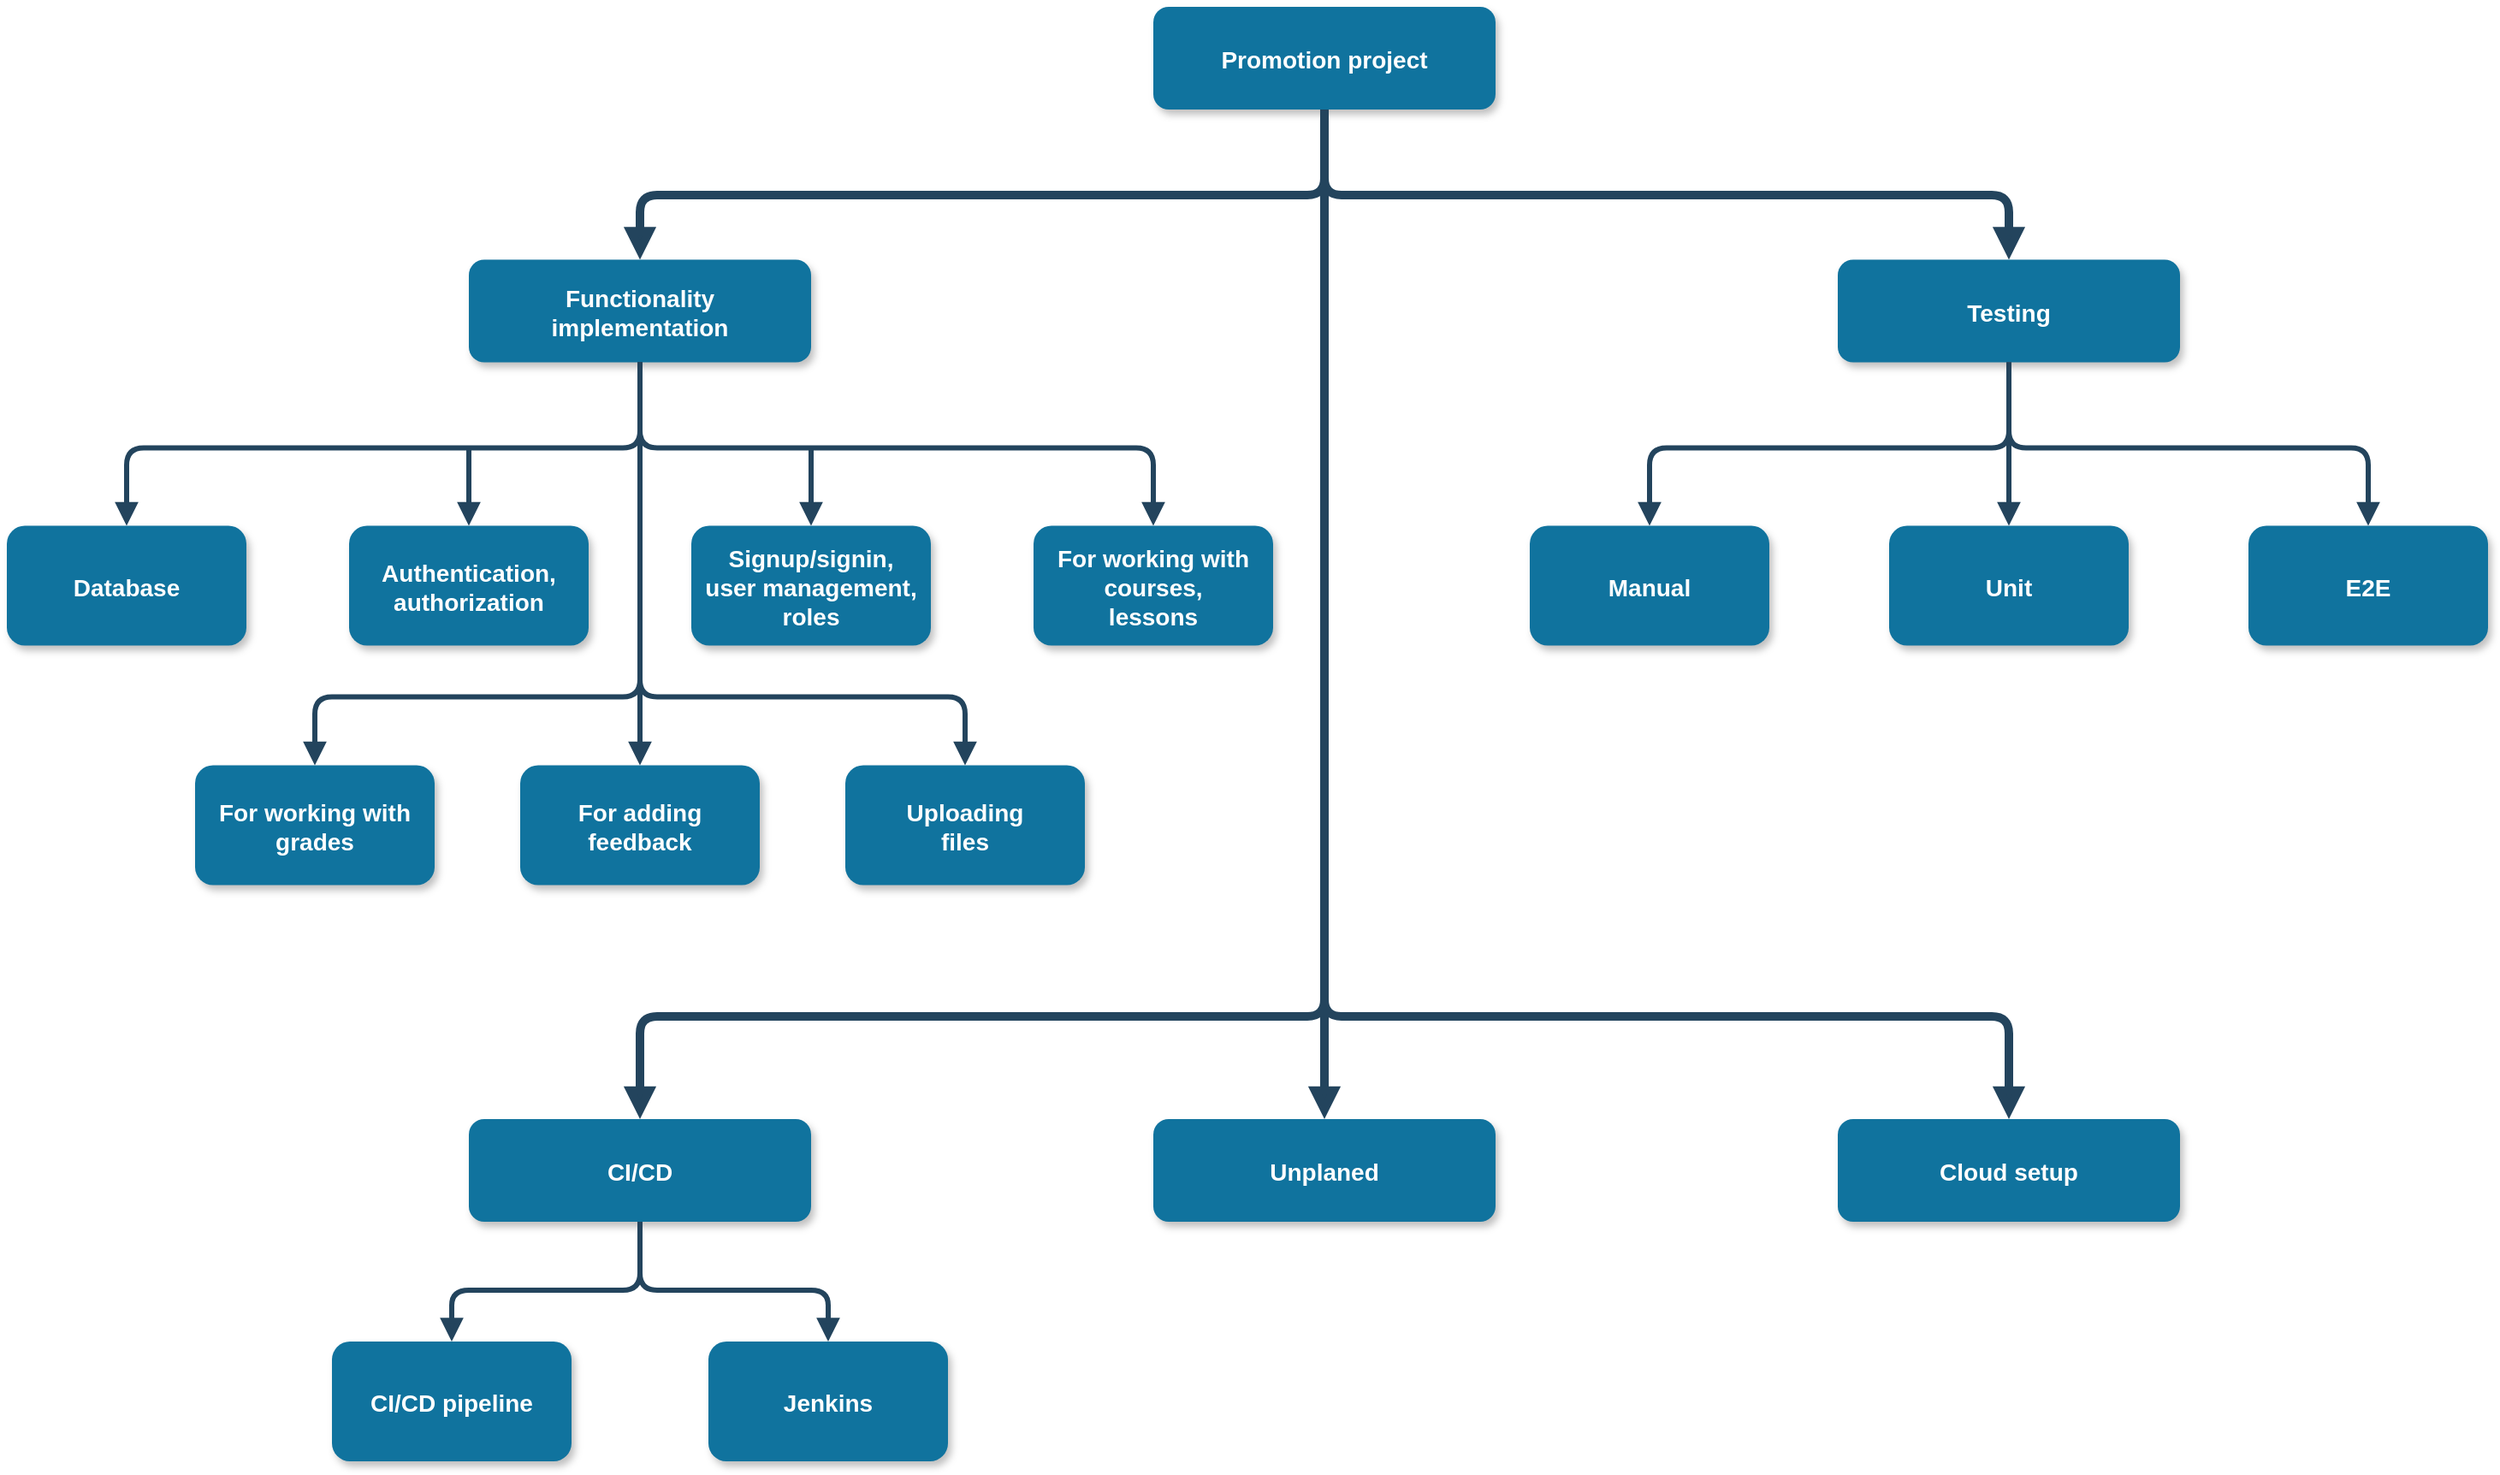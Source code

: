 <mxfile version="18.0.3" type="github">
  <diagram name="Page-1" id="97916047-d0de-89f5-080d-49f4d83e522f">
    <mxGraphModel dx="2720" dy="1546" grid="1" gridSize="10" guides="1" tooltips="1" connect="1" arrows="1" fold="1" page="1" pageScale="1.5" pageWidth="1169" pageHeight="827" background="none" math="0" shadow="0">
      <root>
        <mxCell id="0" />
        <mxCell id="1" parent="0" />
        <mxCell id="2" value="Promotion project" style="rounded=1;fillColor=#10739E;strokeColor=none;shadow=1;gradientColor=none;fontStyle=1;fontColor=#FFFFFF;fontSize=14;" parent="1" vertex="1">
          <mxGeometry x="860" y="170" width="200" height="60" as="geometry" />
        </mxCell>
        <mxCell id="4" value="Functionality &#xa;implementation" style="rounded=1;fillColor=#10739E;strokeColor=none;shadow=1;gradientColor=none;fontStyle=1;fontColor=#FFFFFF;fontSize=14;" parent="1" vertex="1">
          <mxGeometry x="460" y="317.75" width="200" height="60" as="geometry" />
        </mxCell>
        <mxCell id="5" value="CI/CD" style="rounded=1;fillColor=#10739E;strokeColor=none;shadow=1;gradientColor=none;fontStyle=1;fontColor=#FFFFFF;fontSize=14;" parent="1" vertex="1">
          <mxGeometry x="460" y="820" width="200" height="60" as="geometry" />
        </mxCell>
        <mxCell id="6" value="Cloud setup" style="rounded=1;fillColor=#10739E;strokeColor=none;shadow=1;gradientColor=none;fontStyle=1;fontColor=#FFFFFF;fontSize=14;" parent="1" vertex="1">
          <mxGeometry x="1260" y="820" width="200" height="60" as="geometry" />
        </mxCell>
        <mxCell id="18" value="Manual" style="rounded=1;fillColor=#10739E;strokeColor=none;shadow=1;gradientColor=none;fontStyle=1;fontColor=#FFFFFF;fontSize=14;" parent="1" vertex="1">
          <mxGeometry x="1080" y="473.25" width="140" height="70" as="geometry" />
        </mxCell>
        <mxCell id="30" value="" style="edgeStyle=elbowEdgeStyle;elbow=vertical;strokeWidth=5;endArrow=block;endFill=1;fontStyle=1;strokeColor=#23445D;exitX=0.5;exitY=1;exitDx=0;exitDy=0;entryX=0.5;entryY=0;entryDx=0;entryDy=0;" parent="1" source="2" target="lgOt8-nluyBLM5gNGaS2-56" edge="1">
          <mxGeometry x="230" y="-10" width="100" height="100" as="geometry">
            <mxPoint x="980" y="234.5" as="sourcePoint" />
            <mxPoint x="1600" y="480" as="targetPoint" />
            <Array as="points">
              <mxPoint x="1060" y="280" />
              <mxPoint x="1110" y="284.5" />
              <mxPoint x="980" y="274.5" />
              <mxPoint x="1070" y="294.5" />
              <mxPoint x="988" y="274.5" />
            </Array>
          </mxGeometry>
        </mxCell>
        <mxCell id="lgOt8-nluyBLM5gNGaS2-56" value="Testing" style="rounded=1;fillColor=#10739E;strokeColor=none;shadow=1;gradientColor=none;fontStyle=1;fontColor=#FFFFFF;fontSize=14;" parent="1" vertex="1">
          <mxGeometry x="1260" y="317.75" width="200" height="60" as="geometry" />
        </mxCell>
        <mxCell id="lgOt8-nluyBLM5gNGaS2-57" value="Unplaned" style="rounded=1;fillColor=#10739E;strokeColor=none;shadow=1;gradientColor=none;fontStyle=1;fontColor=#FFFFFF;fontSize=14;" parent="1" vertex="1">
          <mxGeometry x="860" y="820" width="200" height="60" as="geometry" />
        </mxCell>
        <mxCell id="lgOt8-nluyBLM5gNGaS2-62" value="" style="edgeStyle=elbowEdgeStyle;elbow=vertical;strokeWidth=5;endArrow=block;endFill=1;fontStyle=1;strokeColor=#23445D;exitX=0.5;exitY=1;exitDx=0;exitDy=0;entryX=0.5;entryY=0;entryDx=0;entryDy=0;" parent="1" target="4" edge="1" source="2">
          <mxGeometry x="159.57" y="-225.5" width="100" height="100" as="geometry">
            <mxPoint x="749.57" y="284.5" as="sourcePoint" />
            <mxPoint x="150" y="330" as="targetPoint" />
            <Array as="points">
              <mxPoint x="510" y="280" />
            </Array>
          </mxGeometry>
        </mxCell>
        <mxCell id="lgOt8-nluyBLM5gNGaS2-63" value="" style="edgeStyle=elbowEdgeStyle;elbow=vertical;strokeWidth=5;endArrow=block;endFill=1;fontStyle=1;strokeColor=#23445D;entryX=0.5;entryY=0;entryDx=0;entryDy=0;exitX=0.5;exitY=1;exitDx=0;exitDy=0;" parent="1" source="2" target="6" edge="1">
          <mxGeometry x="391.78" y="-225.5" width="100" height="100" as="geometry">
            <mxPoint x="981.78" y="284.5" as="sourcePoint" />
            <mxPoint x="982.21" y="324.5" as="targetPoint" />
            <Array as="points">
              <mxPoint x="980" y="760" />
              <mxPoint x="1070" y="690" />
            </Array>
          </mxGeometry>
        </mxCell>
        <mxCell id="lgOt8-nluyBLM5gNGaS2-66" value="" style="edgeStyle=elbowEdgeStyle;elbow=vertical;strokeWidth=3;endArrow=block;endFill=1;fontStyle=1;strokeColor=#23445D;exitX=0.5;exitY=1;exitDx=0;exitDy=0;entryX=0.5;entryY=0;entryDx=0;entryDy=0;" parent="1" source="lgOt8-nluyBLM5gNGaS2-56" target="18" edge="1">
          <mxGeometry x="489.5" y="-82.25" width="100" height="100" as="geometry">
            <mxPoint x="1359.5" y="427.75" as="sourcePoint" />
            <mxPoint x="1359.5" y="457.75" as="targetPoint" />
            <Array as="points">
              <mxPoint x="1260" y="427.75" />
              <mxPoint x="1260" y="437.75" />
              <mxPoint x="1340" y="427.75" />
              <mxPoint x="1280" y="447.75" />
            </Array>
          </mxGeometry>
        </mxCell>
        <mxCell id="lgOt8-nluyBLM5gNGaS2-68" value="Unit" style="rounded=1;fillColor=#10739E;strokeColor=none;shadow=1;gradientColor=none;fontStyle=1;fontColor=#FFFFFF;fontSize=14;" parent="1" vertex="1">
          <mxGeometry x="1290" y="473.25" width="140" height="70" as="geometry" />
        </mxCell>
        <mxCell id="lgOt8-nluyBLM5gNGaS2-69" value="E2E" style="rounded=1;fillColor=#10739E;strokeColor=none;shadow=1;gradientColor=none;fontStyle=1;fontColor=#FFFFFF;fontSize=14;" parent="1" vertex="1">
          <mxGeometry x="1500" y="473.25" width="140" height="70" as="geometry" />
        </mxCell>
        <mxCell id="lgOt8-nluyBLM5gNGaS2-70" value="" style="edgeStyle=elbowEdgeStyle;elbow=vertical;strokeWidth=3;endArrow=block;endFill=1;fontStyle=1;strokeColor=#23445D;exitX=0.5;exitY=1;exitDx=0;exitDy=0;entryX=0.5;entryY=0;entryDx=0;entryDy=0;" parent="1" source="lgOt8-nluyBLM5gNGaS2-56" target="lgOt8-nluyBLM5gNGaS2-69" edge="1">
          <mxGeometry x="499.5" y="-72.25" width="100" height="100" as="geometry">
            <mxPoint x="1370" y="437.75" as="sourcePoint" />
            <mxPoint x="1550" y="467.75" as="targetPoint" />
            <Array as="points">
              <mxPoint x="1410" y="427.75" />
              <mxPoint x="1450" y="447.75" />
            </Array>
          </mxGeometry>
        </mxCell>
        <mxCell id="lgOt8-nluyBLM5gNGaS2-71" value="" style="edgeStyle=elbowEdgeStyle;elbow=vertical;strokeWidth=3;endArrow=block;endFill=1;fontStyle=1;strokeColor=#23445D;exitX=0.5;exitY=1;exitDx=0;exitDy=0;entryX=0.5;entryY=0;entryDx=0;entryDy=0;" parent="1" source="lgOt8-nluyBLM5gNGaS2-56" target="lgOt8-nluyBLM5gNGaS2-68" edge="1">
          <mxGeometry x="769.76" y="-72.25" width="100" height="100" as="geometry">
            <mxPoint x="1359.76" y="437.75" as="sourcePoint" />
            <mxPoint x="1360" y="457.75" as="targetPoint" />
            <Array as="points">
              <mxPoint x="1360" y="407.75" />
            </Array>
          </mxGeometry>
        </mxCell>
        <mxCell id="lgOt8-nluyBLM5gNGaS2-72" value="Database" style="rounded=1;fillColor=#10739E;strokeColor=none;shadow=1;gradientColor=none;fontStyle=1;fontColor=#FFFFFF;fontSize=14;" parent="1" vertex="1">
          <mxGeometry x="190" y="473.25" width="140" height="70" as="geometry" />
        </mxCell>
        <mxCell id="lgOt8-nluyBLM5gNGaS2-73" value="Signup/signin,&#xa;user management,&#xa;roles" style="rounded=1;fillColor=#10739E;strokeColor=none;shadow=1;gradientColor=none;fontStyle=1;fontColor=#FFFFFF;fontSize=14;" parent="1" vertex="1">
          <mxGeometry x="590" y="473.25" width="140" height="70" as="geometry" />
        </mxCell>
        <mxCell id="lgOt8-nluyBLM5gNGaS2-74" value="Authentication,&#xa;authorization" style="rounded=1;fillColor=#10739E;strokeColor=none;shadow=1;gradientColor=none;fontStyle=1;fontColor=#FFFFFF;fontSize=14;" parent="1" vertex="1">
          <mxGeometry x="390" y="473.25" width="140" height="70" as="geometry" />
        </mxCell>
        <mxCell id="lgOt8-nluyBLM5gNGaS2-75" value="For working with&#xa;courses,&#xa;lessons" style="rounded=1;fillColor=#10739E;strokeColor=none;shadow=1;gradientColor=none;fontStyle=1;fontColor=#FFFFFF;fontSize=14;" parent="1" vertex="1">
          <mxGeometry x="790" y="473.25" width="140" height="70" as="geometry" />
        </mxCell>
        <mxCell id="lgOt8-nluyBLM5gNGaS2-76" value="Uploading&#xa;files" style="rounded=1;fillColor=#10739E;strokeColor=none;shadow=1;gradientColor=none;fontStyle=1;fontColor=#FFFFFF;fontSize=14;" parent="1" vertex="1">
          <mxGeometry x="680" y="613.25" width="140" height="70" as="geometry" />
        </mxCell>
        <mxCell id="lgOt8-nluyBLM5gNGaS2-77" value="For working with&#xa;grades" style="rounded=1;fillColor=#10739E;strokeColor=none;shadow=1;gradientColor=none;fontStyle=1;fontColor=#FFFFFF;fontSize=14;" parent="1" vertex="1">
          <mxGeometry x="300" y="613.25" width="140" height="70" as="geometry" />
        </mxCell>
        <mxCell id="lgOt8-nluyBLM5gNGaS2-78" value="" style="edgeStyle=elbowEdgeStyle;elbow=vertical;strokeWidth=3;endArrow=block;endFill=1;fontStyle=1;strokeColor=#23445D;exitX=0.5;exitY=1;exitDx=0;exitDy=0;entryX=0.5;entryY=0;entryDx=0;entryDy=0;" parent="1" source="4" target="lgOt8-nluyBLM5gNGaS2-72" edge="1">
          <mxGeometry x="-310.5" y="-116.75" width="100" height="100" as="geometry">
            <mxPoint x="560" y="383.25" as="sourcePoint" />
            <mxPoint x="400" y="478.75" as="targetPoint" />
            <Array as="points">
              <mxPoint x="440" y="427.75" />
              <mxPoint x="480" y="433.25" />
            </Array>
          </mxGeometry>
        </mxCell>
        <mxCell id="lgOt8-nluyBLM5gNGaS2-79" value="" style="edgeStyle=elbowEdgeStyle;elbow=vertical;strokeWidth=3;endArrow=block;endFill=1;fontStyle=1;strokeColor=#23445D;entryX=0.5;entryY=0;entryDx=0;entryDy=0;" parent="1" target="lgOt8-nluyBLM5gNGaS2-74" edge="1">
          <mxGeometry x="-120.34" y="-76.75" width="100" height="100" as="geometry">
            <mxPoint x="460" y="428" as="sourcePoint" />
            <mxPoint x="470" y="463.25" as="targetPoint" />
          </mxGeometry>
        </mxCell>
        <mxCell id="lgOt8-nluyBLM5gNGaS2-80" value="" style="edgeStyle=elbowEdgeStyle;elbow=vertical;strokeWidth=3;endArrow=block;endFill=1;fontStyle=1;strokeColor=#23445D;exitX=0.5;exitY=1;exitDx=0;exitDy=0;entryX=0.5;entryY=0;entryDx=0;entryDy=0;" parent="1" source="4" target="lgOt8-nluyBLM5gNGaS2-75" edge="1">
          <mxGeometry x="-40.5" y="-101.25" width="100" height="100" as="geometry">
            <mxPoint x="830" y="393.25" as="sourcePoint" />
            <mxPoint x="850" y="463.25" as="targetPoint" />
            <Array as="points">
              <mxPoint x="770" y="427.75" />
              <mxPoint x="710" y="433.25" />
            </Array>
          </mxGeometry>
        </mxCell>
        <mxCell id="lgOt8-nluyBLM5gNGaS2-81" value="" style="edgeStyle=elbowEdgeStyle;elbow=vertical;strokeWidth=3;endArrow=block;endFill=1;fontStyle=1;strokeColor=#23445D;entryX=0.5;entryY=0;entryDx=0;entryDy=0;" parent="1" target="lgOt8-nluyBLM5gNGaS2-73" edge="1">
          <mxGeometry x="79.66" y="-76.75" width="100" height="100" as="geometry">
            <mxPoint x="660" y="428" as="sourcePoint" />
            <mxPoint x="670" y="463.25" as="targetPoint" />
          </mxGeometry>
        </mxCell>
        <mxCell id="lgOt8-nluyBLM5gNGaS2-82" value="" style="edgeStyle=elbowEdgeStyle;elbow=vertical;strokeWidth=3;endArrow=block;endFill=1;fontStyle=1;strokeColor=#23445D;exitX=0.5;exitY=1;exitDx=0;exitDy=0;entryX=0.5;entryY=0;entryDx=0;entryDy=0;" parent="1" source="4" target="lgOt8-nluyBLM5gNGaS2-77" edge="1">
          <mxGeometry x="-30.34" y="-46.75" width="100" height="100" as="geometry">
            <mxPoint x="559.66" y="463.25" as="sourcePoint" />
            <mxPoint x="530" y="583.25" as="targetPoint" />
            <Array as="points">
              <mxPoint x="560" y="573.25" />
            </Array>
          </mxGeometry>
        </mxCell>
        <mxCell id="lgOt8-nluyBLM5gNGaS2-83" value="" style="edgeStyle=elbowEdgeStyle;elbow=vertical;strokeWidth=3;endArrow=block;endFill=1;fontStyle=1;strokeColor=#23445D;exitX=0.5;exitY=1;exitDx=0;exitDy=0;entryX=0.5;entryY=0;entryDx=0;entryDy=0;" parent="1" source="4" target="lgOt8-nluyBLM5gNGaS2-76" edge="1">
          <mxGeometry x="9.66" y="-21.25" width="100" height="100" as="geometry">
            <mxPoint x="600" y="403.25" as="sourcePoint" />
            <mxPoint x="710" y="583.25" as="targetPoint" />
            <Array as="points">
              <mxPoint x="630" y="573.25" />
            </Array>
          </mxGeometry>
        </mxCell>
        <mxCell id="lgOt8-nluyBLM5gNGaS2-84" value="For adding &#xa;feedback" style="rounded=1;fillColor=#10739E;strokeColor=none;shadow=1;gradientColor=none;fontStyle=1;fontColor=#FFFFFF;fontSize=14;" parent="1" vertex="1">
          <mxGeometry x="490" y="613.25" width="140" height="70" as="geometry" />
        </mxCell>
        <mxCell id="lgOt8-nluyBLM5gNGaS2-85" value="" style="edgeStyle=elbowEdgeStyle;elbow=vertical;strokeWidth=3;endArrow=block;endFill=1;fontStyle=1;strokeColor=#23445D;entryX=0.5;entryY=0;entryDx=0;entryDy=0;exitX=0.5;exitY=1;exitDx=0;exitDy=0;" parent="1" source="4" target="lgOt8-nluyBLM5gNGaS2-84" edge="1">
          <mxGeometry x="-30.21" y="53.25" width="100" height="100" as="geometry">
            <mxPoint x="559.79" y="563.25" as="sourcePoint" />
            <mxPoint x="560.13" y="603.25" as="targetPoint" />
          </mxGeometry>
        </mxCell>
        <mxCell id="9EEQ3FYE2I2rKsq-IMvb-32" value="CI/CD pipeline" style="rounded=1;fillColor=#10739E;strokeColor=none;shadow=1;gradientColor=none;fontStyle=1;fontColor=#FFFFFF;fontSize=14;" vertex="1" parent="1">
          <mxGeometry x="380" y="950" width="140" height="70" as="geometry" />
        </mxCell>
        <mxCell id="9EEQ3FYE2I2rKsq-IMvb-33" value="Jenkins" style="rounded=1;fillColor=#10739E;strokeColor=none;shadow=1;gradientColor=none;fontStyle=1;fontColor=#FFFFFF;fontSize=14;" vertex="1" parent="1">
          <mxGeometry x="600" y="950" width="140" height="70" as="geometry" />
        </mxCell>
        <mxCell id="9EEQ3FYE2I2rKsq-IMvb-35" value="" style="edgeStyle=elbowEdgeStyle;elbow=vertical;strokeWidth=5;endArrow=block;endFill=1;fontStyle=1;strokeColor=#23445D;exitX=0.5;exitY=1;exitDx=0;exitDy=0;entryX=0.5;entryY=0;entryDx=0;entryDy=0;" edge="1" parent="1" source="2" target="5">
          <mxGeometry x="89.5" y="280" width="100" height="100" as="geometry">
            <mxPoint x="960" y="740" as="sourcePoint" />
            <mxPoint x="800" y="835.5" as="targetPoint" />
            <Array as="points">
              <mxPoint x="760" y="760" />
              <mxPoint x="860" y="800" />
              <mxPoint x="940" y="790" />
              <mxPoint x="880" y="810" />
            </Array>
          </mxGeometry>
        </mxCell>
        <mxCell id="9EEQ3FYE2I2rKsq-IMvb-36" value="" style="edgeStyle=elbowEdgeStyle;elbow=vertical;strokeWidth=5;endArrow=block;endFill=1;fontStyle=1;strokeColor=#23445D;exitX=0.5;exitY=1;exitDx=0;exitDy=0;entryX=0.5;entryY=0;entryDx=0;entryDy=0;" edge="1" parent="1" source="2" target="lgOt8-nluyBLM5gNGaS2-57">
          <mxGeometry x="369.28" y="254.5" width="100" height="100" as="geometry">
            <mxPoint x="959.52" y="704.5" as="sourcePoint" />
            <mxPoint x="960" y="780" as="targetPoint" />
            <Array as="points">
              <mxPoint x="959.52" y="734.5" />
            </Array>
          </mxGeometry>
        </mxCell>
        <mxCell id="9EEQ3FYE2I2rKsq-IMvb-37" value="" style="edgeStyle=elbowEdgeStyle;elbow=vertical;strokeWidth=3;endArrow=block;endFill=1;fontStyle=1;strokeColor=#23445D;exitX=0.5;exitY=1;exitDx=0;exitDy=0;entryX=0.5;entryY=0;entryDx=0;entryDy=0;" edge="1" parent="1" source="5" target="9EEQ3FYE2I2rKsq-IMvb-32">
          <mxGeometry x="-310.5" y="440" width="100" height="100" as="geometry">
            <mxPoint x="560" y="900" as="sourcePoint" />
            <mxPoint x="260" y="995.5" as="targetPoint" />
            <Array as="points">
              <mxPoint x="520" y="920" />
              <mxPoint x="520" y="910" />
              <mxPoint x="550" y="920" />
              <mxPoint x="520" y="930" />
              <mxPoint x="520" y="920" />
              <mxPoint x="430" y="900" />
              <mxPoint x="460" y="960" />
              <mxPoint x="540" y="950" />
              <mxPoint x="480" y="970" />
            </Array>
          </mxGeometry>
        </mxCell>
        <mxCell id="9EEQ3FYE2I2rKsq-IMvb-38" value="" style="edgeStyle=elbowEdgeStyle;elbow=vertical;strokeWidth=3;endArrow=block;endFill=1;fontStyle=1;strokeColor=#23445D;exitX=0.5;exitY=1;exitDx=0;exitDy=0;entryX=0.5;entryY=0;entryDx=0;entryDy=0;" edge="1" parent="1" source="5" target="9EEQ3FYE2I2rKsq-IMvb-33">
          <mxGeometry x="-300.5" y="477.25" width="100" height="100" as="geometry">
            <mxPoint x="560" y="927.25" as="sourcePoint" />
            <mxPoint x="860" y="1022.75" as="targetPoint" />
            <Array as="points">
              <mxPoint x="580" y="920" />
              <mxPoint x="600" y="910" />
              <mxPoint x="600" y="920" />
              <mxPoint x="570" y="930" />
              <mxPoint x="590" y="920" />
              <mxPoint x="570" y="930" />
              <mxPoint x="720" y="910" />
              <mxPoint x="650" y="997.25" />
            </Array>
          </mxGeometry>
        </mxCell>
      </root>
    </mxGraphModel>
  </diagram>
</mxfile>
